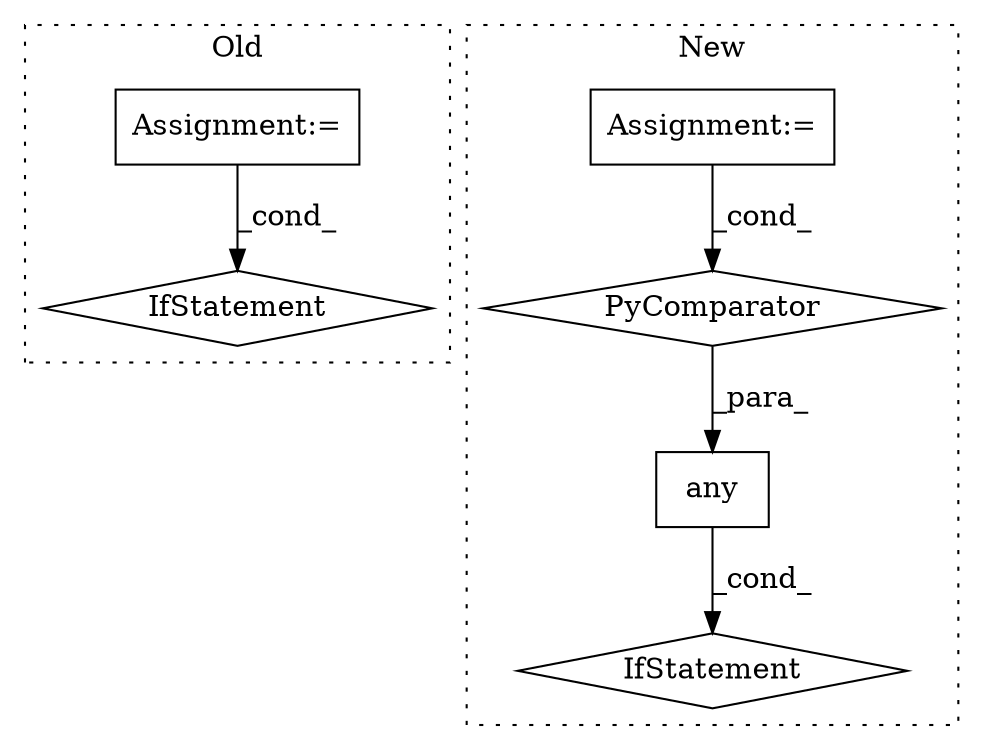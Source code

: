digraph G {
subgraph cluster0 {
1 [label="IfStatement" a="25" s="373,609" l="4,2" shape="diamond"];
4 [label="Assignment:=" a="7" s="307" l="1" shape="box"];
label = "Old";
style="dotted";
}
subgraph cluster1 {
2 [label="any" a="32" s="790,921" l="17,-3" shape="box"];
3 [label="IfStatement" a="25" s="654,1209" l="4,2" shape="diamond"];
5 [label="Assignment:=" a="7" s="891" l="24" shape="box"];
6 [label="PyComparator" a="113" s="891" l="24" shape="diamond"];
label = "New";
style="dotted";
}
2 -> 3 [label="_cond_"];
4 -> 1 [label="_cond_"];
5 -> 6 [label="_cond_"];
6 -> 2 [label="_para_"];
}